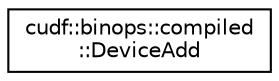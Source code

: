 digraph "Graphical Class Hierarchy"
{
  edge [fontname="Helvetica",fontsize="10",labelfontname="Helvetica",labelfontsize="10"];
  node [fontname="Helvetica",fontsize="10",shape=record];
  rankdir="LR";
  Node0 [label="cudf::binops::compiled\l::DeviceAdd",height=0.2,width=0.4,color="black", fillcolor="white", style="filled",URL="$structcudf_1_1binops_1_1compiled_1_1DeviceAdd.html"];
}
